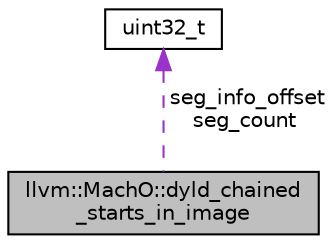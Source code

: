 digraph "llvm::MachO::dyld_chained_starts_in_image"
{
 // LATEX_PDF_SIZE
  bgcolor="transparent";
  edge [fontname="Helvetica",fontsize="10",labelfontname="Helvetica",labelfontsize="10"];
  node [fontname="Helvetica",fontsize="10",shape=record];
  Node1 [label="llvm::MachO::dyld_chained\l_starts_in_image",height=0.2,width=0.4,color="black", fillcolor="grey75", style="filled", fontcolor="black",tooltip="dyld_chained_starts_in_image is embedded in LC_DYLD_CHAINED_FIXUPS payload."];
  Node2 -> Node1 [dir="back",color="darkorchid3",fontsize="10",style="dashed",label=" seg_info_offset\nseg_count" ,fontname="Helvetica"];
  Node2 [label="uint32_t",height=0.2,width=0.4,color="black",URL="$classuint32__t.html",tooltip=" "];
}
